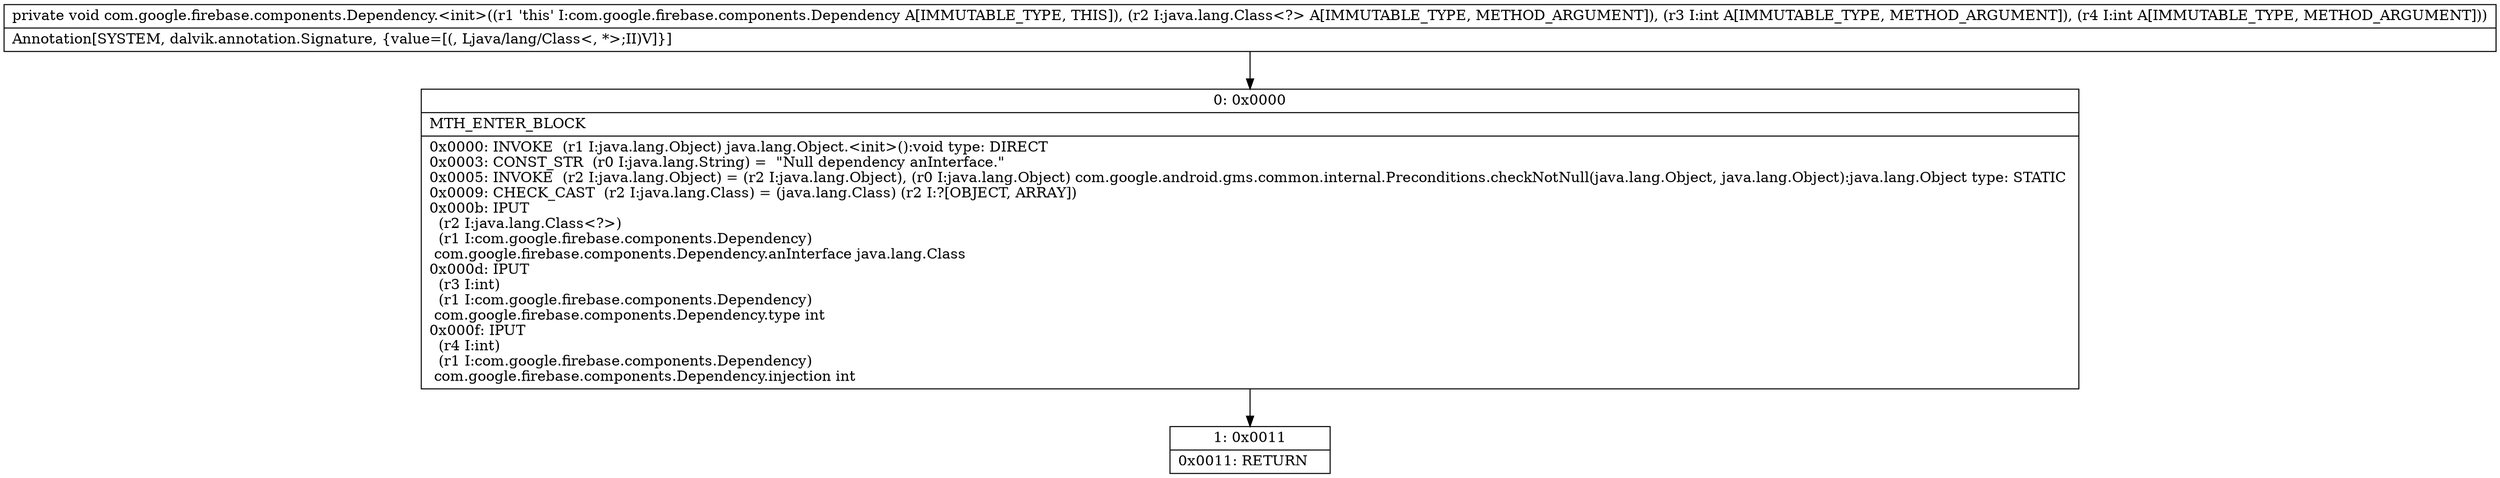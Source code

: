 digraph "CFG forcom.google.firebase.components.Dependency.\<init\>(Ljava\/lang\/Class;II)V" {
Node_0 [shape=record,label="{0\:\ 0x0000|MTH_ENTER_BLOCK\l|0x0000: INVOKE  (r1 I:java.lang.Object) java.lang.Object.\<init\>():void type: DIRECT \l0x0003: CONST_STR  (r0 I:java.lang.String) =  \"Null dependency anInterface.\" \l0x0005: INVOKE  (r2 I:java.lang.Object) = (r2 I:java.lang.Object), (r0 I:java.lang.Object) com.google.android.gms.common.internal.Preconditions.checkNotNull(java.lang.Object, java.lang.Object):java.lang.Object type: STATIC \l0x0009: CHECK_CAST  (r2 I:java.lang.Class) = (java.lang.Class) (r2 I:?[OBJECT, ARRAY]) \l0x000b: IPUT  \l  (r2 I:java.lang.Class\<?\>)\l  (r1 I:com.google.firebase.components.Dependency)\l com.google.firebase.components.Dependency.anInterface java.lang.Class \l0x000d: IPUT  \l  (r3 I:int)\l  (r1 I:com.google.firebase.components.Dependency)\l com.google.firebase.components.Dependency.type int \l0x000f: IPUT  \l  (r4 I:int)\l  (r1 I:com.google.firebase.components.Dependency)\l com.google.firebase.components.Dependency.injection int \l}"];
Node_1 [shape=record,label="{1\:\ 0x0011|0x0011: RETURN   \l}"];
MethodNode[shape=record,label="{private void com.google.firebase.components.Dependency.\<init\>((r1 'this' I:com.google.firebase.components.Dependency A[IMMUTABLE_TYPE, THIS]), (r2 I:java.lang.Class\<?\> A[IMMUTABLE_TYPE, METHOD_ARGUMENT]), (r3 I:int A[IMMUTABLE_TYPE, METHOD_ARGUMENT]), (r4 I:int A[IMMUTABLE_TYPE, METHOD_ARGUMENT]))  | Annotation[SYSTEM, dalvik.annotation.Signature, \{value=[(, Ljava\/lang\/Class\<, *\>;II)V]\}]\l}"];
MethodNode -> Node_0;
Node_0 -> Node_1;
}

